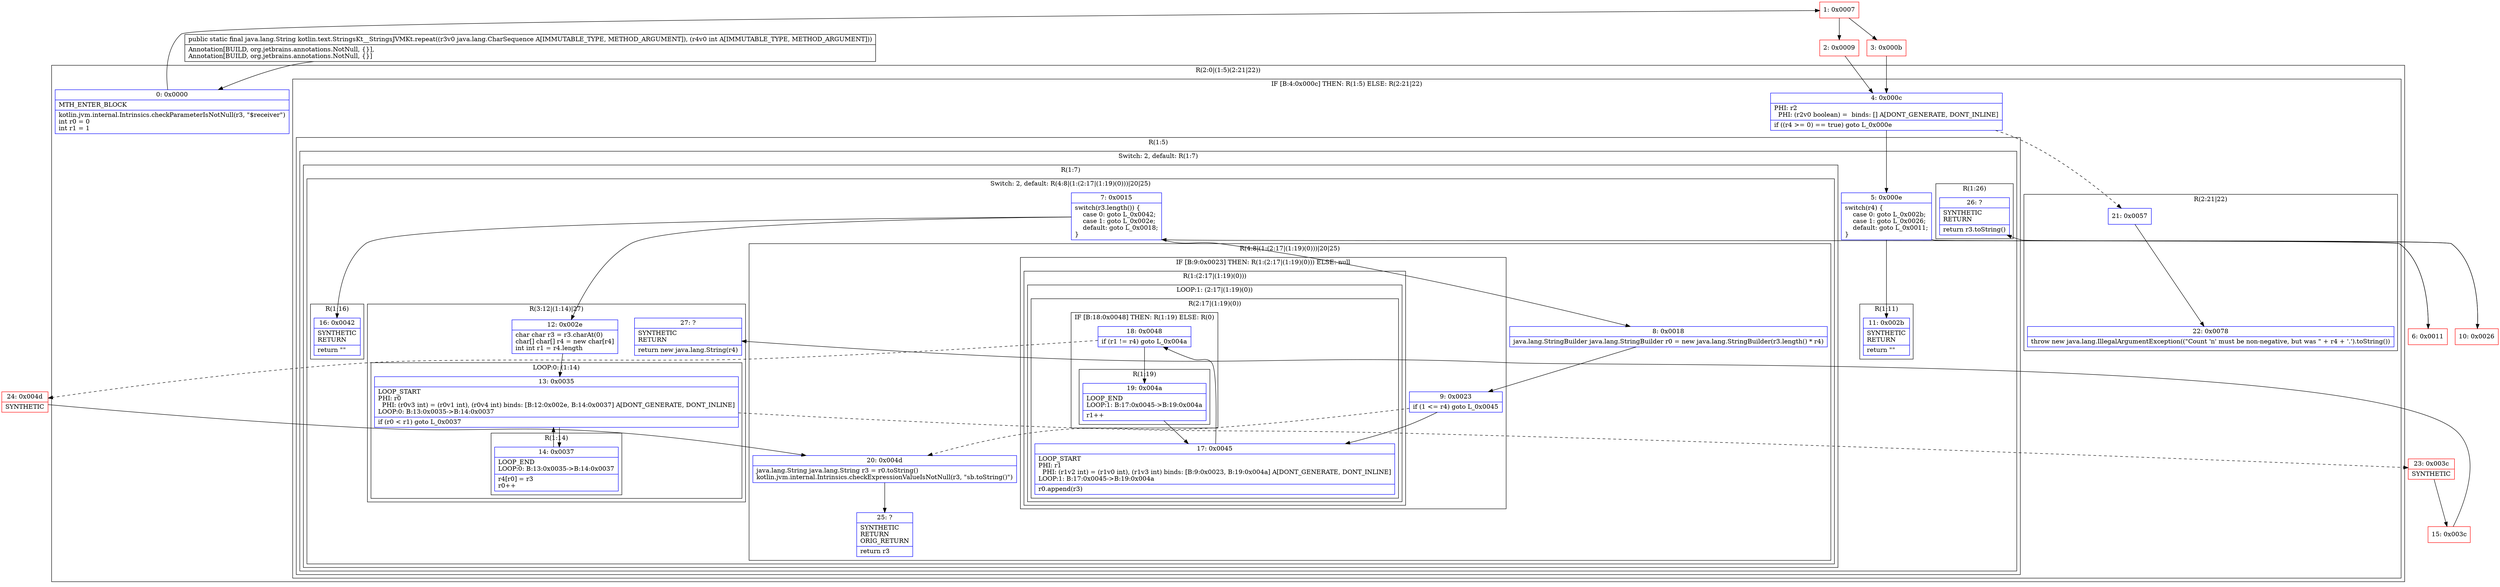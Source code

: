 digraph "CFG forkotlin.text.StringsKt__StringsJVMKt.repeat(Ljava\/lang\/CharSequence;I)Ljava\/lang\/String;" {
subgraph cluster_Region_1860227997 {
label = "R(2:0|(1:5)(2:21|22))";
node [shape=record,color=blue];
Node_0 [shape=record,label="{0\:\ 0x0000|MTH_ENTER_BLOCK\l|kotlin.jvm.internal.Intrinsics.checkParameterIsNotNull(r3, \"$receiver\")\lint r0 = 0\lint r1 = 1\l}"];
subgraph cluster_IfRegion_168296187 {
label = "IF [B:4:0x000c] THEN: R(1:5) ELSE: R(2:21|22)";
node [shape=record,color=blue];
Node_4 [shape=record,label="{4\:\ 0x000c|PHI: r2 \l  PHI: (r2v0 boolean) =  binds: [] A[DONT_GENERATE, DONT_INLINE]\l|if ((r4 \>= 0) == true) goto L_0x000e\l}"];
subgraph cluster_Region_473723389 {
label = "R(1:5)";
node [shape=record,color=blue];
subgraph cluster_SwitchRegion_827645139 {
label = "Switch: 2, default: R(1:7)";
node [shape=record,color=blue];
Node_5 [shape=record,label="{5\:\ 0x000e|switch(r4) \{\l    case 0: goto L_0x002b;\l    case 1: goto L_0x0026;\l    default: goto L_0x0011;\l\}\l}"];
subgraph cluster_Region_841001373 {
label = "R(1:11)";
node [shape=record,color=blue];
Node_11 [shape=record,label="{11\:\ 0x002b|SYNTHETIC\lRETURN\l|return \"\"\l}"];
}
subgraph cluster_Region_124086532 {
label = "R(1:26)";
node [shape=record,color=blue];
Node_26 [shape=record,label="{26\:\ ?|SYNTHETIC\lRETURN\l|return r3.toString()\l}"];
}
subgraph cluster_Region_2015970188 {
label = "R(1:7)";
node [shape=record,color=blue];
subgraph cluster_SwitchRegion_1863100958 {
label = "Switch: 2, default: R(4:8|(1:(2:17|(1:19)(0)))|20|25)";
node [shape=record,color=blue];
Node_7 [shape=record,label="{7\:\ 0x0015|switch(r3.length()) \{\l    case 0: goto L_0x0042;\l    case 1: goto L_0x002e;\l    default: goto L_0x0018;\l\}\l}"];
subgraph cluster_Region_1490520611 {
label = "R(1:16)";
node [shape=record,color=blue];
Node_16 [shape=record,label="{16\:\ 0x0042|SYNTHETIC\lRETURN\l|return \"\"\l}"];
}
subgraph cluster_Region_672820037 {
label = "R(3:12|(1:14)|27)";
node [shape=record,color=blue];
Node_12 [shape=record,label="{12\:\ 0x002e|char char r3 = r3.charAt(0)\lchar[] char[] r4 = new char[r4]\lint int r1 = r4.length\l}"];
subgraph cluster_LoopRegion_1387650647 {
label = "LOOP:0: (1:14)";
node [shape=record,color=blue];
Node_13 [shape=record,label="{13\:\ 0x0035|LOOP_START\lPHI: r0 \l  PHI: (r0v3 int) = (r0v1 int), (r0v4 int) binds: [B:12:0x002e, B:14:0x0037] A[DONT_GENERATE, DONT_INLINE]\lLOOP:0: B:13:0x0035\-\>B:14:0x0037\l|if (r0 \< r1) goto L_0x0037\l}"];
subgraph cluster_Region_721184534 {
label = "R(1:14)";
node [shape=record,color=blue];
Node_14 [shape=record,label="{14\:\ 0x0037|LOOP_END\lLOOP:0: B:13:0x0035\-\>B:14:0x0037\l|r4[r0] = r3\lr0++\l}"];
}
}
Node_27 [shape=record,label="{27\:\ ?|SYNTHETIC\lRETURN\l|return new java.lang.String(r4)\l}"];
}
subgraph cluster_Region_1628929415 {
label = "R(4:8|(1:(2:17|(1:19)(0)))|20|25)";
node [shape=record,color=blue];
Node_8 [shape=record,label="{8\:\ 0x0018|java.lang.StringBuilder java.lang.StringBuilder r0 = new java.lang.StringBuilder(r3.length() * r4)\l}"];
subgraph cluster_IfRegion_1960244596 {
label = "IF [B:9:0x0023] THEN: R(1:(2:17|(1:19)(0))) ELSE: null";
node [shape=record,color=blue];
Node_9 [shape=record,label="{9\:\ 0x0023|if (1 \<= r4) goto L_0x0045\l}"];
subgraph cluster_Region_1179778369 {
label = "R(1:(2:17|(1:19)(0)))";
node [shape=record,color=blue];
subgraph cluster_LoopRegion_1275589583 {
label = "LOOP:1: (2:17|(1:19)(0))";
node [shape=record,color=blue];
subgraph cluster_Region_1974522613 {
label = "R(2:17|(1:19)(0))";
node [shape=record,color=blue];
Node_17 [shape=record,label="{17\:\ 0x0045|LOOP_START\lPHI: r1 \l  PHI: (r1v2 int) = (r1v0 int), (r1v3 int) binds: [B:9:0x0023, B:19:0x004a] A[DONT_GENERATE, DONT_INLINE]\lLOOP:1: B:17:0x0045\-\>B:19:0x004a\l|r0.append(r3)\l}"];
subgraph cluster_IfRegion_1411465456 {
label = "IF [B:18:0x0048] THEN: R(1:19) ELSE: R(0)";
node [shape=record,color=blue];
Node_18 [shape=record,label="{18\:\ 0x0048|if (r1 != r4) goto L_0x004a\l}"];
subgraph cluster_Region_1010106576 {
label = "R(1:19)";
node [shape=record,color=blue];
Node_19 [shape=record,label="{19\:\ 0x004a|LOOP_END\lLOOP:1: B:17:0x0045\-\>B:19:0x004a\l|r1++\l}"];
}
subgraph cluster_Region_686157566 {
label = "R(0)";
node [shape=record,color=blue];
}
}
}
}
}
}
Node_20 [shape=record,label="{20\:\ 0x004d|java.lang.String java.lang.String r3 = r0.toString()\lkotlin.jvm.internal.Intrinsics.checkExpressionValueIsNotNull(r3, \"sb.toString()\")\l}"];
Node_25 [shape=record,label="{25\:\ ?|SYNTHETIC\lRETURN\lORIG_RETURN\l|return r3\l}"];
}
}
}
}
}
subgraph cluster_Region_1809564611 {
label = "R(2:21|22)";
node [shape=record,color=blue];
Node_21 [shape=record,label="{21\:\ 0x0057}"];
Node_22 [shape=record,label="{22\:\ 0x0078|throw new java.lang.IllegalArgumentException((\"Count 'n' must be non\-negative, but was \" + r4 + '.').toString())\l}"];
}
}
}
Node_1 [shape=record,color=red,label="{1\:\ 0x0007}"];
Node_2 [shape=record,color=red,label="{2\:\ 0x0009}"];
Node_3 [shape=record,color=red,label="{3\:\ 0x000b}"];
Node_6 [shape=record,color=red,label="{6\:\ 0x0011}"];
Node_10 [shape=record,color=red,label="{10\:\ 0x0026}"];
Node_15 [shape=record,color=red,label="{15\:\ 0x003c}"];
Node_23 [shape=record,color=red,label="{23\:\ 0x003c|SYNTHETIC\l}"];
Node_24 [shape=record,color=red,label="{24\:\ 0x004d|SYNTHETIC\l}"];
MethodNode[shape=record,label="{public static final java.lang.String kotlin.text.StringsKt__StringsJVMKt.repeat((r3v0 java.lang.CharSequence A[IMMUTABLE_TYPE, METHOD_ARGUMENT]), (r4v0 int A[IMMUTABLE_TYPE, METHOD_ARGUMENT]))  | Annotation[BUILD, org.jetbrains.annotations.NotNull, \{\}], \lAnnotation[BUILD, org.jetbrains.annotations.NotNull, \{\}]\l}"];
MethodNode -> Node_0;
Node_0 -> Node_1;
Node_4 -> Node_5;
Node_4 -> Node_21[style=dashed];
Node_5 -> Node_6;
Node_5 -> Node_10;
Node_5 -> Node_11;
Node_7 -> Node_8;
Node_7 -> Node_12;
Node_7 -> Node_16;
Node_12 -> Node_13;
Node_13 -> Node_14;
Node_13 -> Node_23[style=dashed];
Node_14 -> Node_13;
Node_8 -> Node_9;
Node_9 -> Node_20[style=dashed];
Node_9 -> Node_17;
Node_17 -> Node_18;
Node_18 -> Node_19;
Node_18 -> Node_24[style=dashed];
Node_19 -> Node_17;
Node_20 -> Node_25;
Node_21 -> Node_22;
Node_1 -> Node_2;
Node_1 -> Node_3;
Node_2 -> Node_4;
Node_3 -> Node_4;
Node_6 -> Node_7;
Node_10 -> Node_26;
Node_15 -> Node_27;
Node_23 -> Node_15;
Node_24 -> Node_20;
}

